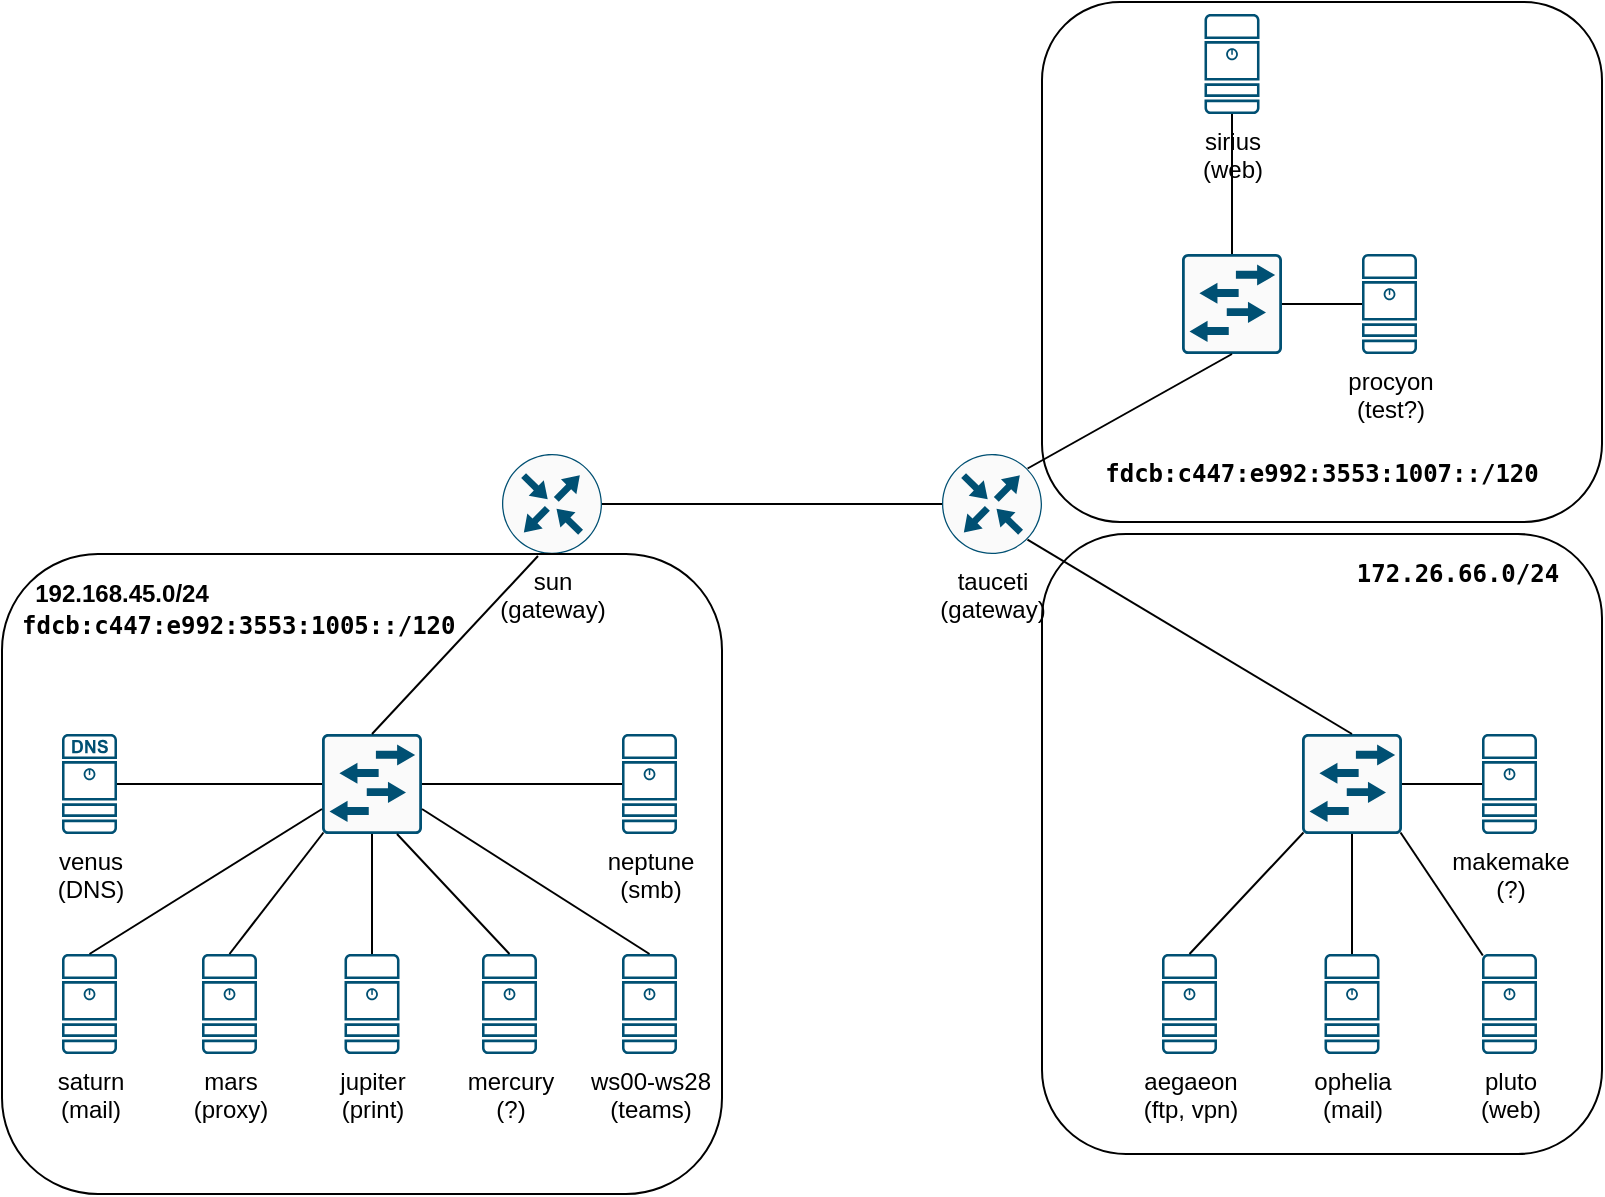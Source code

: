 <mxfile version="13.1.1" type="device"><diagram id="YYZeN0IFifV39JltC3oa" name="Page-1"><mxGraphModel dx="1422" dy="794" grid="0" gridSize="10" guides="1" tooltips="1" connect="1" arrows="1" fold="1" page="1" pageScale="1" pageWidth="1169" pageHeight="827" math="0" shadow="0"><root><mxCell id="0"/><mxCell id="1" parent="0"/><mxCell id="lUZkD75tjGVF0bCK1_Hw-1" value="" style="points=[[0.015,0.015,0],[0.985,0.015,0],[0.985,0.985,0],[0.015,0.985,0],[0.25,0,0],[0.5,0,0],[0.75,0,0],[1,0.25,0],[1,0.5,0],[1,0.75,0],[0.75,1,0],[0.5,1,0],[0.25,1,0],[0,0.75,0],[0,0.5,0],[0,0.25,0]];verticalLabelPosition=bottom;html=1;verticalAlign=top;aspect=fixed;align=center;pointerEvents=1;shape=mxgraph.cisco19.rect;prIcon=l2_switch;fillColor=#FAFAFA;strokeColor=#005073;" parent="1" vertex="1"><mxGeometry x="270" y="520" width="50" height="50" as="geometry"/></mxCell><mxCell id="lUZkD75tjGVF0bCK1_Hw-3" value="&lt;div&gt;sun&lt;/div&gt;&lt;div&gt;(gateway)&lt;br&gt;&lt;/div&gt;" style="points=[[0.5,0,0],[1,0.5,0],[0.5,1,0],[0,0.5,0],[0.145,0.145,0],[0.856,0.145,0],[0.855,0.856,0],[0.145,0.855,0]];verticalLabelPosition=bottom;html=1;verticalAlign=top;aspect=fixed;align=center;pointerEvents=1;shape=mxgraph.cisco19.rect;prIcon=router;fillColor=#FAFAFA;strokeColor=#005073;" parent="1" vertex="1"><mxGeometry x="360" y="380" width="50" height="50" as="geometry"/></mxCell><mxCell id="lUZkD75tjGVF0bCK1_Hw-4" value="venus&lt;br&gt;&lt;div&gt;(DNS)&lt;br&gt;&lt;/div&gt;" style="points=[[0.015,0.015,0],[0.985,0.015,0],[0.985,0.985,0],[0.015,0.985,0],[0.25,0,0],[0.5,0,0],[0.75,0,0],[1,0.25,0],[1,0.5,0],[1,0.75,0],[0.75,1,0],[0.5,1,0],[0.25,1,0],[0,0.75,0],[0,0.5,0],[0,0.25,0]];verticalLabelPosition=bottom;html=1;verticalAlign=top;aspect=fixed;align=center;pointerEvents=1;shape=mxgraph.cisco19.dns_server;fillColor=#005073;strokeColor=none;" parent="1" vertex="1"><mxGeometry x="140" y="520" width="27.5" height="50" as="geometry"/></mxCell><mxCell id="lUZkD75tjGVF0bCK1_Hw-5" value="" style="endArrow=none;html=1;entryX=0.36;entryY=1.02;entryDx=0;entryDy=0;entryPerimeter=0;exitX=0.5;exitY=0;exitDx=0;exitDy=0;exitPerimeter=0;" parent="1" source="lUZkD75tjGVF0bCK1_Hw-1" target="lUZkD75tjGVF0bCK1_Hw-3" edge="1"><mxGeometry width="50" height="50" relative="1" as="geometry"><mxPoint x="450" y="630" as="sourcePoint"/><mxPoint x="500" y="580" as="targetPoint"/></mxGeometry></mxCell><mxCell id="lUZkD75tjGVF0bCK1_Hw-6" value="&lt;div&gt;saturn&lt;/div&gt;&lt;div&gt;(mail)&lt;br&gt;&lt;/div&gt;" style="points=[[0.015,0.015,0],[0.985,0.015,0],[0.985,0.985,0],[0.015,0.985,0],[0.25,0,0],[0.5,0,0],[0.75,0,0],[1,0.25,0],[1,0.5,0],[1,0.75,0],[0.75,1,0],[0.5,1,0],[0.25,1,0],[0,0.75,0],[0,0.5,0],[0,0.25,0]];verticalLabelPosition=bottom;html=1;verticalAlign=top;aspect=fixed;align=center;pointerEvents=1;shape=mxgraph.cisco19.server;fillColor=#005073;strokeColor=none;" parent="1" vertex="1"><mxGeometry x="140" y="630" width="27.5" height="50" as="geometry"/></mxCell><mxCell id="lUZkD75tjGVF0bCK1_Hw-7" value="&lt;div&gt;mars&lt;/div&gt;&lt;div&gt;(proxy)&lt;br&gt;&lt;/div&gt;" style="points=[[0.015,0.015,0],[0.985,0.015,0],[0.985,0.985,0],[0.015,0.985,0],[0.25,0,0],[0.5,0,0],[0.75,0,0],[1,0.25,0],[1,0.5,0],[1,0.75,0],[0.75,1,0],[0.5,1,0],[0.25,1,0],[0,0.75,0],[0,0.5,0],[0,0.25,0]];verticalLabelPosition=bottom;html=1;verticalAlign=top;aspect=fixed;align=center;pointerEvents=1;shape=mxgraph.cisco19.server;fillColor=#005073;strokeColor=none;" parent="1" vertex="1"><mxGeometry x="210" y="630" width="27.5" height="50" as="geometry"/></mxCell><mxCell id="lUZkD75tjGVF0bCK1_Hw-8" value="&lt;div&gt;jupiter&lt;/div&gt;&lt;div&gt;(print)&lt;br&gt;&lt;/div&gt;" style="points=[[0.015,0.015,0],[0.985,0.015,0],[0.985,0.985,0],[0.015,0.985,0],[0.25,0,0],[0.5,0,0],[0.75,0,0],[1,0.25,0],[1,0.5,0],[1,0.75,0],[0.75,1,0],[0.5,1,0],[0.25,1,0],[0,0.75,0],[0,0.5,0],[0,0.25,0]];verticalLabelPosition=bottom;html=1;verticalAlign=top;aspect=fixed;align=center;pointerEvents=1;shape=mxgraph.cisco19.server;fillColor=#005073;strokeColor=none;" parent="1" vertex="1"><mxGeometry x="281.25" y="630" width="27.5" height="50" as="geometry"/></mxCell><mxCell id="lUZkD75tjGVF0bCK1_Hw-9" value="" style="endArrow=none;html=1;entryX=0;entryY=0.5;entryDx=0;entryDy=0;entryPerimeter=0;exitX=1;exitY=0.5;exitDx=0;exitDy=0;exitPerimeter=0;" parent="1" source="lUZkD75tjGVF0bCK1_Hw-4" target="lUZkD75tjGVF0bCK1_Hw-1" edge="1"><mxGeometry width="50" height="50" relative="1" as="geometry"><mxPoint x="450" y="630" as="sourcePoint"/><mxPoint x="500" y="580" as="targetPoint"/></mxGeometry></mxCell><mxCell id="lUZkD75tjGVF0bCK1_Hw-10" value="" style="endArrow=none;html=1;entryX=0;entryY=0.75;entryDx=0;entryDy=0;entryPerimeter=0;exitX=0.5;exitY=0;exitDx=0;exitDy=0;exitPerimeter=0;" parent="1" source="lUZkD75tjGVF0bCK1_Hw-6" target="lUZkD75tjGVF0bCK1_Hw-1" edge="1"><mxGeometry width="50" height="50" relative="1" as="geometry"><mxPoint x="450" y="630" as="sourcePoint"/><mxPoint x="500" y="580" as="targetPoint"/></mxGeometry></mxCell><mxCell id="lUZkD75tjGVF0bCK1_Hw-11" value="" style="endArrow=none;html=1;entryX=0.015;entryY=0.985;entryDx=0;entryDy=0;entryPerimeter=0;exitX=0.5;exitY=0;exitDx=0;exitDy=0;exitPerimeter=0;" parent="1" source="lUZkD75tjGVF0bCK1_Hw-7" target="lUZkD75tjGVF0bCK1_Hw-1" edge="1"><mxGeometry width="50" height="50" relative="1" as="geometry"><mxPoint x="450" y="630" as="sourcePoint"/><mxPoint x="500" y="580" as="targetPoint"/></mxGeometry></mxCell><mxCell id="lUZkD75tjGVF0bCK1_Hw-12" value="" style="endArrow=none;html=1;entryX=0.5;entryY=1;entryDx=0;entryDy=0;entryPerimeter=0;exitX=0.5;exitY=0;exitDx=0;exitDy=0;exitPerimeter=0;" parent="1" source="lUZkD75tjGVF0bCK1_Hw-8" target="lUZkD75tjGVF0bCK1_Hw-1" edge="1"><mxGeometry width="50" height="50" relative="1" as="geometry"><mxPoint x="450" y="630" as="sourcePoint"/><mxPoint x="500" y="580" as="targetPoint"/></mxGeometry></mxCell><mxCell id="lUZkD75tjGVF0bCK1_Hw-13" value="&lt;div&gt;mercury&lt;/div&gt;&lt;div&gt;(?)&lt;br&gt;&lt;/div&gt;" style="points=[[0.015,0.015,0],[0.985,0.015,0],[0.985,0.985,0],[0.015,0.985,0],[0.25,0,0],[0.5,0,0],[0.75,0,0],[1,0.25,0],[1,0.5,0],[1,0.75,0],[0.75,1,0],[0.5,1,0],[0.25,1,0],[0,0.75,0],[0,0.5,0],[0,0.25,0]];verticalLabelPosition=bottom;html=1;verticalAlign=top;aspect=fixed;align=center;pointerEvents=1;shape=mxgraph.cisco19.server;fillColor=#005073;strokeColor=none;" parent="1" vertex="1"><mxGeometry x="350" y="630" width="27.5" height="50" as="geometry"/></mxCell><mxCell id="lUZkD75tjGVF0bCK1_Hw-14" value="" style="endArrow=none;html=1;entryX=0.75;entryY=1;entryDx=0;entryDy=0;entryPerimeter=0;exitX=0.5;exitY=0;exitDx=0;exitDy=0;exitPerimeter=0;" parent="1" source="lUZkD75tjGVF0bCK1_Hw-13" target="lUZkD75tjGVF0bCK1_Hw-1" edge="1"><mxGeometry width="50" height="50" relative="1" as="geometry"><mxPoint x="450" y="630" as="sourcePoint"/><mxPoint x="500" y="580" as="targetPoint"/></mxGeometry></mxCell><mxCell id="lUZkD75tjGVF0bCK1_Hw-15" value="&lt;div&gt;neptune&lt;/div&gt;&lt;div&gt;(smb)&lt;br&gt;&lt;/div&gt;" style="points=[[0.015,0.015,0],[0.985,0.015,0],[0.985,0.985,0],[0.015,0.985,0],[0.25,0,0],[0.5,0,0],[0.75,0,0],[1,0.25,0],[1,0.5,0],[1,0.75,0],[0.75,1,0],[0.5,1,0],[0.25,1,0],[0,0.75,0],[0,0.5,0],[0,0.25,0]];verticalLabelPosition=bottom;html=1;verticalAlign=top;aspect=fixed;align=center;pointerEvents=1;shape=mxgraph.cisco19.server;fillColor=#005073;strokeColor=none;" parent="1" vertex="1"><mxGeometry x="420" y="520" width="27.5" height="50" as="geometry"/></mxCell><mxCell id="lUZkD75tjGVF0bCK1_Hw-16" value="" style="endArrow=none;html=1;entryX=1;entryY=0.5;entryDx=0;entryDy=0;entryPerimeter=0;exitX=0;exitY=0.5;exitDx=0;exitDy=0;exitPerimeter=0;" parent="1" source="lUZkD75tjGVF0bCK1_Hw-15" target="lUZkD75tjGVF0bCK1_Hw-1" edge="1"><mxGeometry width="50" height="50" relative="1" as="geometry"><mxPoint x="450" y="630" as="sourcePoint"/><mxPoint x="500" y="580" as="targetPoint"/></mxGeometry></mxCell><mxCell id="lUZkD75tjGVF0bCK1_Hw-17" value="&lt;div&gt;ws00-ws28&lt;/div&gt;&lt;div&gt;(teams)&lt;br&gt;&lt;/div&gt;" style="points=[[0.015,0.015,0],[0.985,0.015,0],[0.985,0.985,0],[0.015,0.985,0],[0.25,0,0],[0.5,0,0],[0.75,0,0],[1,0.25,0],[1,0.5,0],[1,0.75,0],[0.75,1,0],[0.5,1,0],[0.25,1,0],[0,0.75,0],[0,0.5,0],[0,0.25,0]];verticalLabelPosition=bottom;html=1;verticalAlign=top;aspect=fixed;align=center;pointerEvents=1;shape=mxgraph.cisco19.server;fillColor=#005073;strokeColor=none;" parent="1" vertex="1"><mxGeometry x="420" y="630" width="27.5" height="50" as="geometry"/></mxCell><mxCell id="lUZkD75tjGVF0bCK1_Hw-18" value="" style="endArrow=none;html=1;entryX=1;entryY=0.75;entryDx=0;entryDy=0;entryPerimeter=0;exitX=0.5;exitY=0;exitDx=0;exitDy=0;exitPerimeter=0;" parent="1" source="lUZkD75tjGVF0bCK1_Hw-17" target="lUZkD75tjGVF0bCK1_Hw-1" edge="1"><mxGeometry width="50" height="50" relative="1" as="geometry"><mxPoint x="450" y="630" as="sourcePoint"/><mxPoint x="500" y="580" as="targetPoint"/></mxGeometry></mxCell><mxCell id="lUZkD75tjGVF0bCK1_Hw-19" value="&lt;div&gt;tauceti&lt;/div&gt;&lt;div&gt;(gateway)&lt;br&gt;&lt;/div&gt;" style="points=[[0.5,0,0],[1,0.5,0],[0.5,1,0],[0,0.5,0],[0.145,0.145,0],[0.856,0.145,0],[0.855,0.856,0],[0.145,0.855,0]];verticalLabelPosition=bottom;html=1;verticalAlign=top;aspect=fixed;align=center;pointerEvents=1;shape=mxgraph.cisco19.rect;prIcon=router;fillColor=#FAFAFA;strokeColor=#005073;" parent="1" vertex="1"><mxGeometry x="580" y="380" width="50" height="50" as="geometry"/></mxCell><mxCell id="lUZkD75tjGVF0bCK1_Hw-22" value="" style="endArrow=none;html=1;entryX=0;entryY=0.5;entryDx=0;entryDy=0;entryPerimeter=0;exitX=1;exitY=0.5;exitDx=0;exitDy=0;exitPerimeter=0;" parent="1" source="lUZkD75tjGVF0bCK1_Hw-3" target="lUZkD75tjGVF0bCK1_Hw-19" edge="1"><mxGeometry width="50" height="50" relative="1" as="geometry"><mxPoint x="450" y="580" as="sourcePoint"/><mxPoint x="500" y="530" as="targetPoint"/></mxGeometry></mxCell><mxCell id="lUZkD75tjGVF0bCK1_Hw-23" value="&lt;div&gt;pluto&lt;/div&gt;&lt;div&gt;(web)&lt;br&gt;&lt;/div&gt;" style="points=[[0.015,0.015,0],[0.985,0.015,0],[0.985,0.985,0],[0.015,0.985,0],[0.25,0,0],[0.5,0,0],[0.75,0,0],[1,0.25,0],[1,0.5,0],[1,0.75,0],[0.75,1,0],[0.5,1,0],[0.25,1,0],[0,0.75,0],[0,0.5,0],[0,0.25,0]];verticalLabelPosition=bottom;html=1;verticalAlign=top;aspect=fixed;align=center;pointerEvents=1;shape=mxgraph.cisco19.server;fillColor=#005073;strokeColor=none;" parent="1" vertex="1"><mxGeometry x="850" y="630" width="27.5" height="50" as="geometry"/></mxCell><mxCell id="lUZkD75tjGVF0bCK1_Hw-24" value="" style="points=[[0.015,0.015,0],[0.985,0.015,0],[0.985,0.985,0],[0.015,0.985,0],[0.25,0,0],[0.5,0,0],[0.75,0,0],[1,0.25,0],[1,0.5,0],[1,0.75,0],[0.75,1,0],[0.5,1,0],[0.25,1,0],[0,0.75,0],[0,0.5,0],[0,0.25,0]];verticalLabelPosition=bottom;html=1;verticalAlign=top;aspect=fixed;align=center;pointerEvents=1;shape=mxgraph.cisco19.rect;prIcon=l2_switch;fillColor=#FAFAFA;strokeColor=#005073;" parent="1" vertex="1"><mxGeometry x="760" y="520" width="50" height="50" as="geometry"/></mxCell><mxCell id="lUZkD75tjGVF0bCK1_Hw-25" value="" style="points=[[0.015,0.015,0],[0.985,0.015,0],[0.985,0.985,0],[0.015,0.985,0],[0.25,0,0],[0.5,0,0],[0.75,0,0],[1,0.25,0],[1,0.5,0],[1,0.75,0],[0.75,1,0],[0.5,1,0],[0.25,1,0],[0,0.75,0],[0,0.5,0],[0,0.25,0]];verticalLabelPosition=bottom;html=1;verticalAlign=top;aspect=fixed;align=center;pointerEvents=1;shape=mxgraph.cisco19.rect;prIcon=l2_switch;fillColor=#FAFAFA;strokeColor=#005073;" parent="1" vertex="1"><mxGeometry x="700" y="280" width="50" height="50" as="geometry"/></mxCell><mxCell id="lUZkD75tjGVF0bCK1_Hw-26" value="" style="endArrow=none;html=1;entryX=0.5;entryY=0;entryDx=0;entryDy=0;entryPerimeter=0;exitX=0.855;exitY=0.856;exitDx=0;exitDy=0;exitPerimeter=0;" parent="1" source="lUZkD75tjGVF0bCK1_Hw-19" target="lUZkD75tjGVF0bCK1_Hw-24" edge="1"><mxGeometry width="50" height="50" relative="1" as="geometry"><mxPoint x="460" y="490" as="sourcePoint"/><mxPoint x="510" y="440" as="targetPoint"/></mxGeometry></mxCell><mxCell id="lUZkD75tjGVF0bCK1_Hw-27" value="" style="endArrow=none;html=1;entryX=0.5;entryY=1;entryDx=0;entryDy=0;entryPerimeter=0;exitX=0.856;exitY=0.145;exitDx=0;exitDy=0;exitPerimeter=0;" parent="1" source="lUZkD75tjGVF0bCK1_Hw-19" target="lUZkD75tjGVF0bCK1_Hw-25" edge="1"><mxGeometry width="50" height="50" relative="1" as="geometry"><mxPoint x="460" y="490" as="sourcePoint"/><mxPoint x="510" y="440" as="targetPoint"/></mxGeometry></mxCell><mxCell id="lUZkD75tjGVF0bCK1_Hw-28" value="&lt;div&gt;aegaeon&lt;/div&gt;&lt;div&gt;(ftp, vpn)&lt;br&gt;&lt;/div&gt;" style="points=[[0.015,0.015,0],[0.985,0.015,0],[0.985,0.985,0],[0.015,0.985,0],[0.25,0,0],[0.5,0,0],[0.75,0,0],[1,0.25,0],[1,0.5,0],[1,0.75,0],[0.75,1,0],[0.5,1,0],[0.25,1,0],[0,0.75,0],[0,0.5,0],[0,0.25,0]];verticalLabelPosition=bottom;html=1;verticalAlign=top;aspect=fixed;align=center;pointerEvents=1;shape=mxgraph.cisco19.server;fillColor=#005073;strokeColor=none;" parent="1" vertex="1"><mxGeometry x="690" y="630" width="27.5" height="50" as="geometry"/></mxCell><mxCell id="lUZkD75tjGVF0bCK1_Hw-29" value="&lt;div&gt;ophelia&lt;/div&gt;&lt;div&gt;(mail)&lt;br&gt;&lt;/div&gt;" style="points=[[0.015,0.015,0],[0.985,0.015,0],[0.985,0.985,0],[0.015,0.985,0],[0.25,0,0],[0.5,0,0],[0.75,0,0],[1,0.25,0],[1,0.5,0],[1,0.75,0],[0.75,1,0],[0.5,1,0],[0.25,1,0],[0,0.75,0],[0,0.5,0],[0,0.25,0]];verticalLabelPosition=bottom;html=1;verticalAlign=top;aspect=fixed;align=center;pointerEvents=1;shape=mxgraph.cisco19.server;fillColor=#005073;strokeColor=none;" parent="1" vertex="1"><mxGeometry x="771.25" y="630" width="27.5" height="50" as="geometry"/></mxCell><mxCell id="lUZkD75tjGVF0bCK1_Hw-30" value="&lt;div&gt;makemake&lt;/div&gt;&lt;div&gt;(?)&lt;br&gt;&lt;/div&gt;" style="points=[[0.015,0.015,0],[0.985,0.015,0],[0.985,0.985,0],[0.015,0.985,0],[0.25,0,0],[0.5,0,0],[0.75,0,0],[1,0.25,0],[1,0.5,0],[1,0.75,0],[0.75,1,0],[0.5,1,0],[0.25,1,0],[0,0.75,0],[0,0.5,0],[0,0.25,0]];verticalLabelPosition=bottom;html=1;verticalAlign=top;aspect=fixed;align=center;pointerEvents=1;shape=mxgraph.cisco19.server;fillColor=#005073;strokeColor=none;" parent="1" vertex="1"><mxGeometry x="850" y="520" width="27.5" height="50" as="geometry"/></mxCell><mxCell id="lUZkD75tjGVF0bCK1_Hw-31" value="" style="endArrow=none;html=1;entryX=0.015;entryY=0.985;entryDx=0;entryDy=0;entryPerimeter=0;exitX=0.5;exitY=0;exitDx=0;exitDy=0;exitPerimeter=0;" parent="1" source="lUZkD75tjGVF0bCK1_Hw-28" target="lUZkD75tjGVF0bCK1_Hw-24" edge="1"><mxGeometry width="50" height="50" relative="1" as="geometry"><mxPoint x="460" y="490" as="sourcePoint"/><mxPoint x="510" y="440" as="targetPoint"/></mxGeometry></mxCell><mxCell id="lUZkD75tjGVF0bCK1_Hw-32" value="" style="endArrow=none;html=1;entryX=0.5;entryY=1;entryDx=0;entryDy=0;entryPerimeter=0;exitX=0.5;exitY=0;exitDx=0;exitDy=0;exitPerimeter=0;" parent="1" source="lUZkD75tjGVF0bCK1_Hw-29" target="lUZkD75tjGVF0bCK1_Hw-24" edge="1"><mxGeometry width="50" height="50" relative="1" as="geometry"><mxPoint x="460" y="490" as="sourcePoint"/><mxPoint x="510" y="440" as="targetPoint"/></mxGeometry></mxCell><mxCell id="lUZkD75tjGVF0bCK1_Hw-33" value="" style="endArrow=none;html=1;entryX=0;entryY=0.5;entryDx=0;entryDy=0;entryPerimeter=0;exitX=1;exitY=0.5;exitDx=0;exitDy=0;exitPerimeter=0;" parent="1" source="lUZkD75tjGVF0bCK1_Hw-24" target="lUZkD75tjGVF0bCK1_Hw-30" edge="1"><mxGeometry width="50" height="50" relative="1" as="geometry"><mxPoint x="460" y="490" as="sourcePoint"/><mxPoint x="510" y="440" as="targetPoint"/></mxGeometry></mxCell><mxCell id="lUZkD75tjGVF0bCK1_Hw-34" value="" style="endArrow=none;html=1;entryX=0.015;entryY=0.015;entryDx=0;entryDy=0;entryPerimeter=0;exitX=0.985;exitY=0.985;exitDx=0;exitDy=0;exitPerimeter=0;" parent="1" source="lUZkD75tjGVF0bCK1_Hw-24" target="lUZkD75tjGVF0bCK1_Hw-23" edge="1"><mxGeometry width="50" height="50" relative="1" as="geometry"><mxPoint x="460" y="490" as="sourcePoint"/><mxPoint x="510" y="440" as="targetPoint"/></mxGeometry></mxCell><mxCell id="lUZkD75tjGVF0bCK1_Hw-35" value="&lt;div&gt;sirius&lt;/div&gt;&lt;div&gt;(web)&lt;br&gt;&lt;/div&gt;" style="points=[[0.015,0.015,0],[0.985,0.015,0],[0.985,0.985,0],[0.015,0.985,0],[0.25,0,0],[0.5,0,0],[0.75,0,0],[1,0.25,0],[1,0.5,0],[1,0.75,0],[0.75,1,0],[0.5,1,0],[0.25,1,0],[0,0.75,0],[0,0.5,0],[0,0.25,0]];verticalLabelPosition=bottom;html=1;verticalAlign=top;aspect=fixed;align=center;pointerEvents=1;shape=mxgraph.cisco19.server;fillColor=#005073;strokeColor=none;" parent="1" vertex="1"><mxGeometry x="711.25" y="160" width="27.5" height="50" as="geometry"/></mxCell><mxCell id="lUZkD75tjGVF0bCK1_Hw-36" value="&lt;div&gt;procyon&lt;/div&gt;&lt;div&gt;(test?)&lt;br&gt;&lt;/div&gt;" style="points=[[0.015,0.015,0],[0.985,0.015,0],[0.985,0.985,0],[0.015,0.985,0],[0.25,0,0],[0.5,0,0],[0.75,0,0],[1,0.25,0],[1,0.5,0],[1,0.75,0],[0.75,1,0],[0.5,1,0],[0.25,1,0],[0,0.75,0],[0,0.5,0],[0,0.25,0]];verticalLabelPosition=bottom;html=1;verticalAlign=top;aspect=fixed;align=center;pointerEvents=1;shape=mxgraph.cisco19.server;fillColor=#005073;strokeColor=none;" parent="1" vertex="1"><mxGeometry x="790" y="280" width="27.5" height="50" as="geometry"/></mxCell><mxCell id="lUZkD75tjGVF0bCK1_Hw-37" value="" style="endArrow=none;html=1;entryX=0.5;entryY=1;entryDx=0;entryDy=0;entryPerimeter=0;exitX=0.5;exitY=0;exitDx=0;exitDy=0;exitPerimeter=0;" parent="1" source="lUZkD75tjGVF0bCK1_Hw-25" target="lUZkD75tjGVF0bCK1_Hw-35" edge="1"><mxGeometry width="50" height="50" relative="1" as="geometry"><mxPoint x="400" y="530" as="sourcePoint"/><mxPoint x="450" y="480" as="targetPoint"/></mxGeometry></mxCell><mxCell id="lUZkD75tjGVF0bCK1_Hw-38" value="" style="endArrow=none;html=1;entryX=0;entryY=0.5;entryDx=0;entryDy=0;entryPerimeter=0;exitX=1;exitY=0.5;exitDx=0;exitDy=0;exitPerimeter=0;" parent="1" source="lUZkD75tjGVF0bCK1_Hw-25" target="lUZkD75tjGVF0bCK1_Hw-36" edge="1"><mxGeometry width="50" height="50" relative="1" as="geometry"><mxPoint x="400" y="520" as="sourcePoint"/><mxPoint x="450" y="470" as="targetPoint"/></mxGeometry></mxCell><mxCell id="lUZkD75tjGVF0bCK1_Hw-39" value="&lt;div align=&quot;left&quot;&gt;&lt;br&gt;&lt;/div&gt;" style="rounded=1;whiteSpace=wrap;html=1;fillColor=none;" parent="1" vertex="1"><mxGeometry x="110" y="430" width="360" height="320" as="geometry"/></mxCell><mxCell id="lUZkD75tjGVF0bCK1_Hw-40" value="" style="rounded=1;whiteSpace=wrap;html=1;fillColor=none;" parent="1" vertex="1"><mxGeometry x="630" y="420" width="280" height="310" as="geometry"/></mxCell><mxCell id="lUZkD75tjGVF0bCK1_Hw-42" value="" style="rounded=1;whiteSpace=wrap;html=1;fillColor=none;" parent="1" vertex="1"><mxGeometry x="630" y="154" width="280" height="260" as="geometry"/></mxCell><mxCell id="lUZkD75tjGVF0bCK1_Hw-43" value="&lt;b&gt;192.168.45.0/24&lt;/b&gt;" style="text;html=1;strokeColor=none;fillColor=none;align=center;verticalAlign=middle;whiteSpace=wrap;rounded=0;" parent="1" vertex="1"><mxGeometry x="150" y="440" width="40" height="20" as="geometry"/></mxCell><mxCell id="lUZkD75tjGVF0bCK1_Hw-44" value="&lt;div style=&quot;font-family: &amp;#34;droid sans mono&amp;#34; , &amp;#34;monospace&amp;#34; , monospace , &amp;#34;droid sans fallback&amp;#34; ; line-height: 19px&quot;&gt;&lt;div&gt;&lt;font style=&quot;font-size: 12px&quot;&gt;&lt;b&gt;&lt;span style=&quot;background-color: rgb(255 , 255 , 255)&quot;&gt;fdcb:c447:e992:3553:1007::/120&lt;/span&gt;&lt;/b&gt;&lt;/font&gt;&lt;/div&gt;&lt;/div&gt;" style="text;html=1;strokeColor=none;fillColor=none;align=center;verticalAlign=middle;whiteSpace=wrap;rounded=0;" parent="1" vertex="1"><mxGeometry x="750" y="380" width="40" height="20" as="geometry"/></mxCell><mxCell id="lUZkD75tjGVF0bCK1_Hw-46" value="&lt;div style=&quot;font-family: &amp;#34;droid sans mono&amp;#34; , &amp;#34;monospace&amp;#34; , monospace , &amp;#34;droid sans fallback&amp;#34; ; line-height: 19px&quot;&gt;&lt;div&gt;&lt;font style=&quot;font-size: 12px&quot;&gt;&lt;b&gt;&lt;span style=&quot;background-color: rgb(255 , 255 , 255)&quot;&gt;172.26.66.0/24&lt;/span&gt;&lt;/b&gt;&lt;/font&gt;&lt;/div&gt;&lt;/div&gt;" style="text;html=1;strokeColor=none;fillColor=none;align=center;verticalAlign=middle;whiteSpace=wrap;rounded=0;" parent="1" vertex="1"><mxGeometry x="817.5" y="430" width="40" height="20" as="geometry"/></mxCell><mxCell id="JoeWA_gHQadwYonarMcE-1" value="&lt;div style=&quot;font-family: &amp;#34;droid sans mono&amp;#34; , &amp;#34;monospace&amp;#34; , monospace , &amp;#34;droid sans fallback&amp;#34; ; line-height: 19px&quot;&gt;&lt;div&gt;&lt;font style=&quot;font-size: 12px&quot;&gt;&lt;b&gt;&lt;span style=&quot;background-color: rgb(255 , 255 , 255)&quot;&gt;fdcb:c447:e992:3553:1005::/120&lt;/span&gt;&lt;/b&gt;&lt;/font&gt;&lt;/div&gt;&lt;/div&gt;" style="text;whiteSpace=wrap;html=1;" vertex="1" parent="1"><mxGeometry x="118" y="450" width="237" height="33" as="geometry"/></mxCell></root></mxGraphModel></diagram></mxfile>